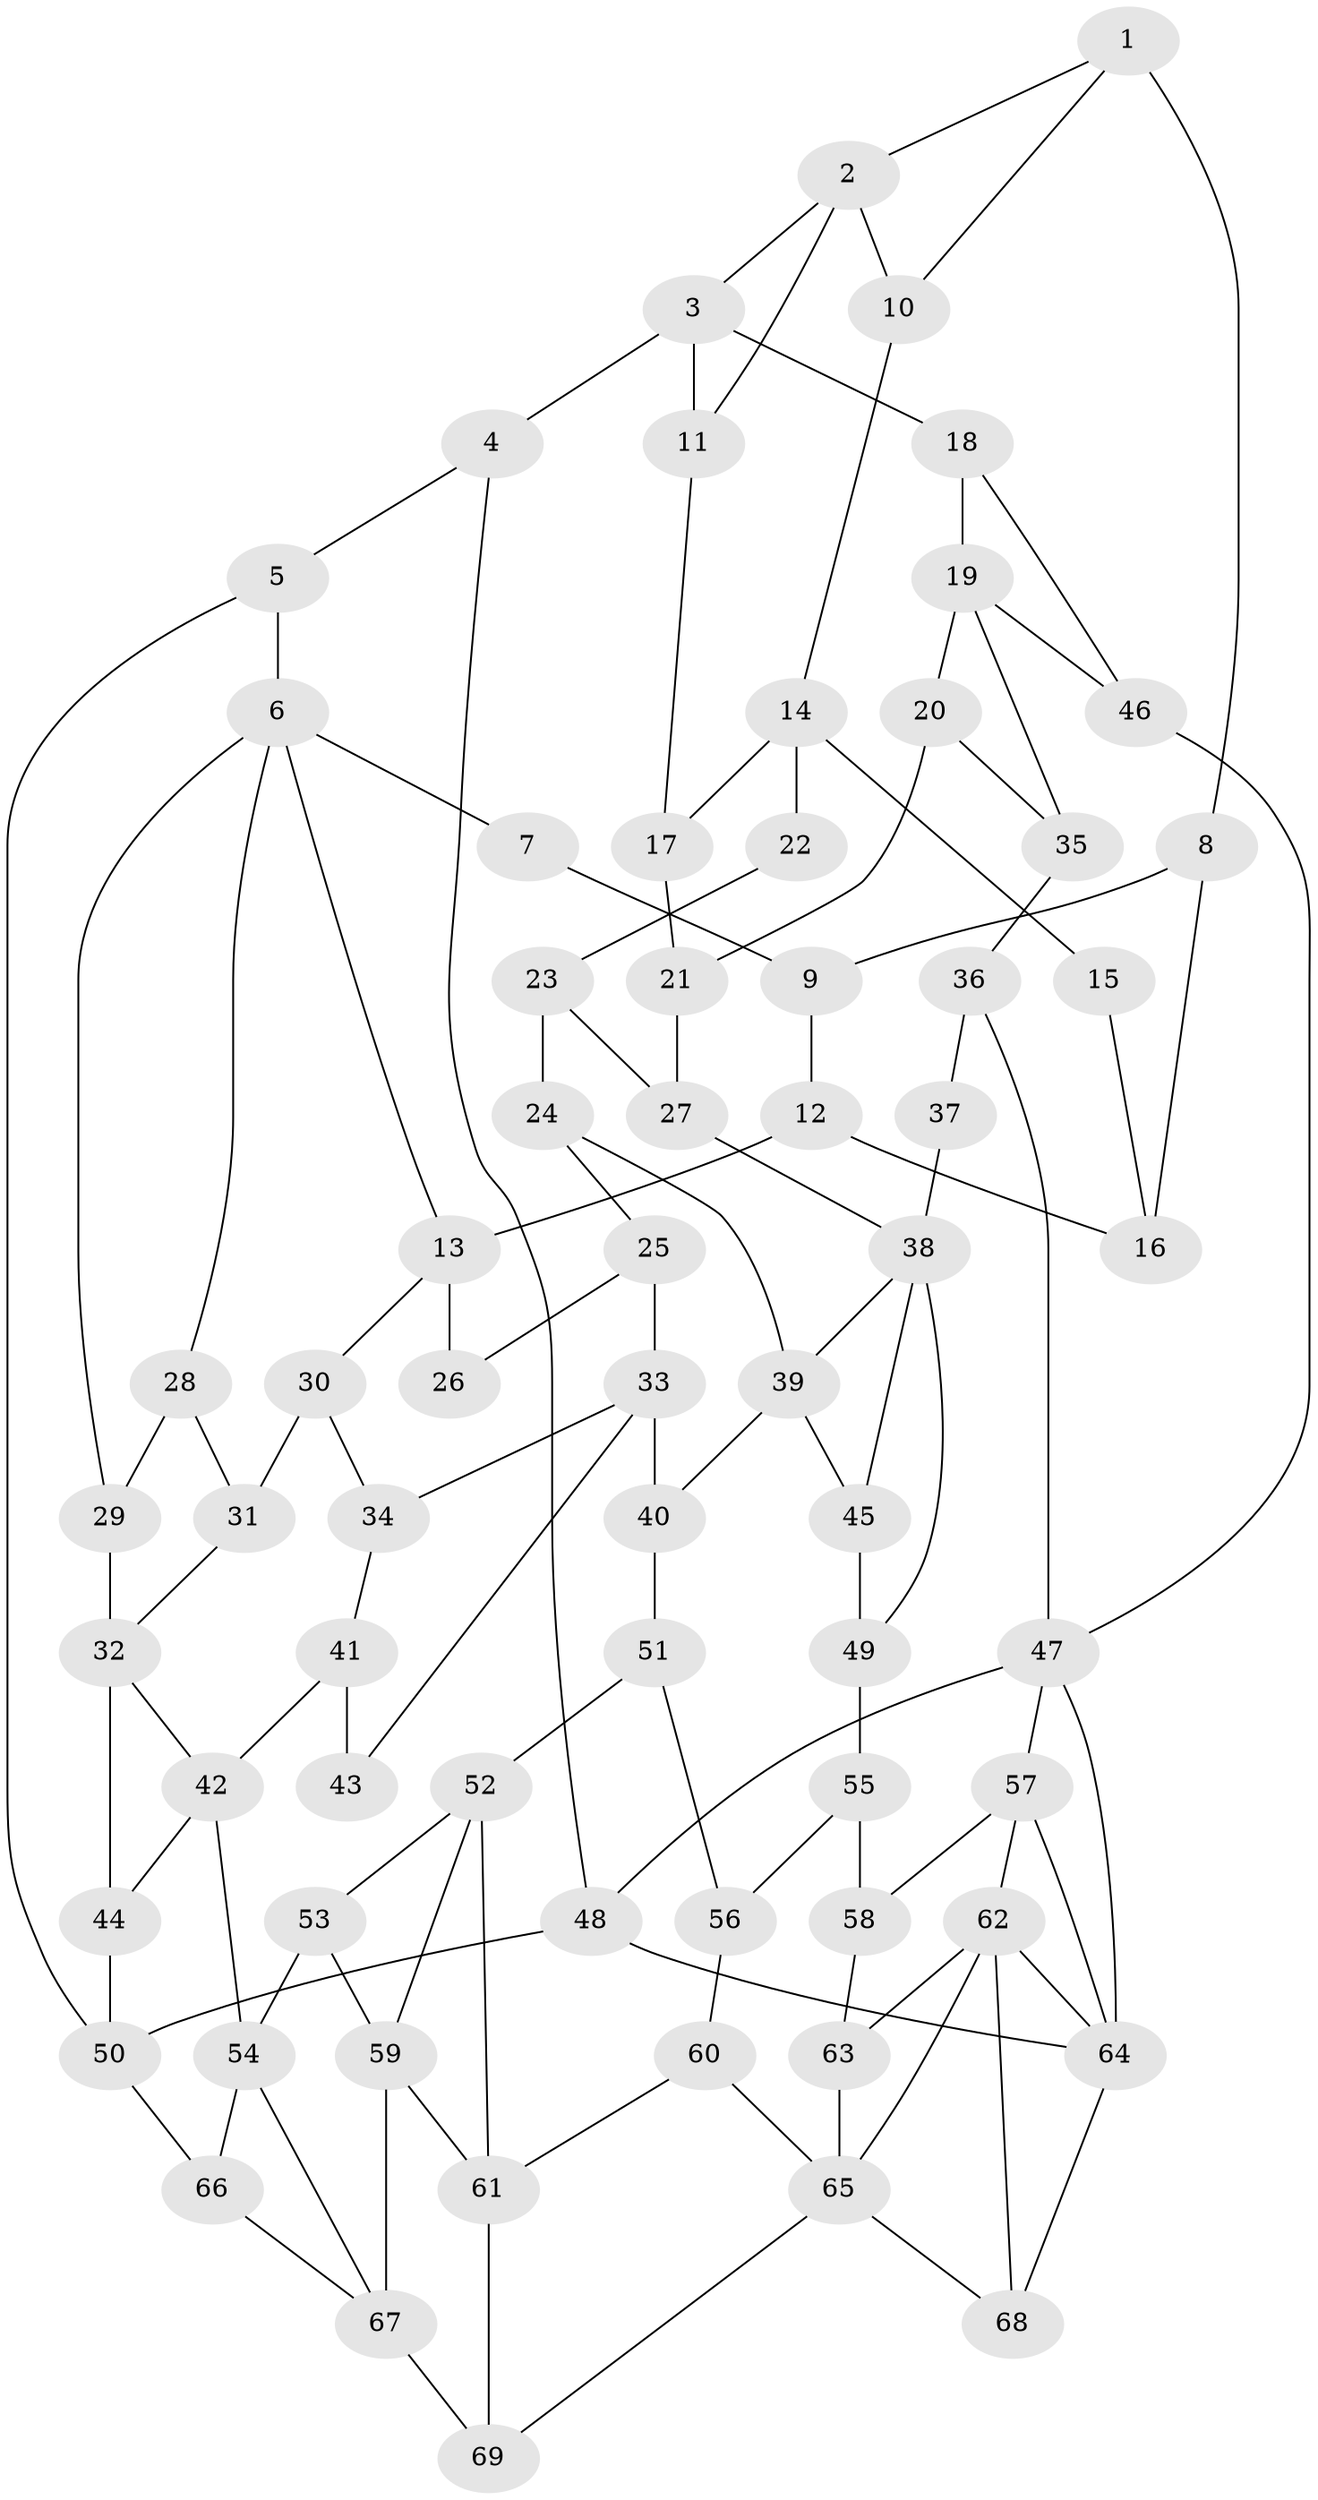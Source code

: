 // original degree distribution, {3: 0.014492753623188406, 5: 0.4927536231884058, 4: 0.2536231884057971, 6: 0.2391304347826087}
// Generated by graph-tools (version 1.1) at 2025/38/03/09/25 02:38:31]
// undirected, 69 vertices, 115 edges
graph export_dot {
graph [start="1"]
  node [color=gray90,style=filled];
  1;
  2;
  3;
  4;
  5;
  6;
  7;
  8;
  9;
  10;
  11;
  12;
  13;
  14;
  15;
  16;
  17;
  18;
  19;
  20;
  21;
  22;
  23;
  24;
  25;
  26;
  27;
  28;
  29;
  30;
  31;
  32;
  33;
  34;
  35;
  36;
  37;
  38;
  39;
  40;
  41;
  42;
  43;
  44;
  45;
  46;
  47;
  48;
  49;
  50;
  51;
  52;
  53;
  54;
  55;
  56;
  57;
  58;
  59;
  60;
  61;
  62;
  63;
  64;
  65;
  66;
  67;
  68;
  69;
  1 -- 2 [weight=1.0];
  1 -- 8 [weight=2.0];
  1 -- 10 [weight=1.0];
  2 -- 3 [weight=1.0];
  2 -- 10 [weight=1.0];
  2 -- 11 [weight=1.0];
  3 -- 4 [weight=2.0];
  3 -- 11 [weight=1.0];
  3 -- 18 [weight=2.0];
  4 -- 5 [weight=1.0];
  4 -- 48 [weight=1.0];
  5 -- 6 [weight=2.0];
  5 -- 50 [weight=1.0];
  6 -- 7 [weight=1.0];
  6 -- 13 [weight=1.0];
  6 -- 28 [weight=1.0];
  6 -- 29 [weight=1.0];
  7 -- 9 [weight=1.0];
  8 -- 9 [weight=1.0];
  8 -- 16 [weight=2.0];
  9 -- 12 [weight=1.0];
  10 -- 14 [weight=1.0];
  11 -- 17 [weight=1.0];
  12 -- 13 [weight=2.0];
  12 -- 16 [weight=2.0];
  13 -- 26 [weight=2.0];
  13 -- 30 [weight=1.0];
  14 -- 15 [weight=2.0];
  14 -- 17 [weight=1.0];
  14 -- 22 [weight=2.0];
  15 -- 16 [weight=2.0];
  17 -- 21 [weight=1.0];
  18 -- 19 [weight=3.0];
  18 -- 46 [weight=1.0];
  19 -- 20 [weight=1.0];
  19 -- 35 [weight=1.0];
  19 -- 46 [weight=1.0];
  20 -- 21 [weight=1.0];
  20 -- 35 [weight=1.0];
  21 -- 27 [weight=1.0];
  22 -- 23 [weight=1.0];
  23 -- 24 [weight=1.0];
  23 -- 27 [weight=1.0];
  24 -- 25 [weight=1.0];
  24 -- 39 [weight=1.0];
  25 -- 26 [weight=1.0];
  25 -- 33 [weight=1.0];
  27 -- 38 [weight=1.0];
  28 -- 29 [weight=1.0];
  28 -- 31 [weight=1.0];
  29 -- 32 [weight=2.0];
  30 -- 31 [weight=1.0];
  30 -- 34 [weight=1.0];
  31 -- 32 [weight=1.0];
  32 -- 42 [weight=1.0];
  32 -- 44 [weight=1.0];
  33 -- 34 [weight=1.0];
  33 -- 40 [weight=2.0];
  33 -- 43 [weight=1.0];
  34 -- 41 [weight=1.0];
  35 -- 36 [weight=1.0];
  36 -- 37 [weight=1.0];
  36 -- 47 [weight=1.0];
  37 -- 38 [weight=2.0];
  38 -- 39 [weight=1.0];
  38 -- 45 [weight=1.0];
  38 -- 49 [weight=1.0];
  39 -- 40 [weight=2.0];
  39 -- 45 [weight=1.0];
  40 -- 51 [weight=2.0];
  41 -- 42 [weight=2.0];
  41 -- 43 [weight=2.0];
  42 -- 44 [weight=1.0];
  42 -- 54 [weight=2.0];
  44 -- 50 [weight=1.0];
  45 -- 49 [weight=1.0];
  46 -- 47 [weight=1.0];
  47 -- 48 [weight=1.0];
  47 -- 57 [weight=1.0];
  47 -- 64 [weight=1.0];
  48 -- 50 [weight=1.0];
  48 -- 64 [weight=1.0];
  49 -- 55 [weight=1.0];
  50 -- 66 [weight=1.0];
  51 -- 52 [weight=2.0];
  51 -- 56 [weight=1.0];
  52 -- 53 [weight=1.0];
  52 -- 59 [weight=2.0];
  52 -- 61 [weight=1.0];
  53 -- 54 [weight=1.0];
  53 -- 59 [weight=1.0];
  54 -- 66 [weight=1.0];
  54 -- 67 [weight=1.0];
  55 -- 56 [weight=1.0];
  55 -- 58 [weight=1.0];
  56 -- 60 [weight=1.0];
  57 -- 58 [weight=1.0];
  57 -- 62 [weight=1.0];
  57 -- 64 [weight=1.0];
  58 -- 63 [weight=1.0];
  59 -- 61 [weight=1.0];
  59 -- 67 [weight=2.0];
  60 -- 61 [weight=1.0];
  60 -- 65 [weight=1.0];
  61 -- 69 [weight=1.0];
  62 -- 63 [weight=2.0];
  62 -- 64 [weight=1.0];
  62 -- 65 [weight=1.0];
  62 -- 68 [weight=1.0];
  63 -- 65 [weight=1.0];
  64 -- 68 [weight=1.0];
  65 -- 68 [weight=1.0];
  65 -- 69 [weight=1.0];
  66 -- 67 [weight=1.0];
  67 -- 69 [weight=1.0];
}
